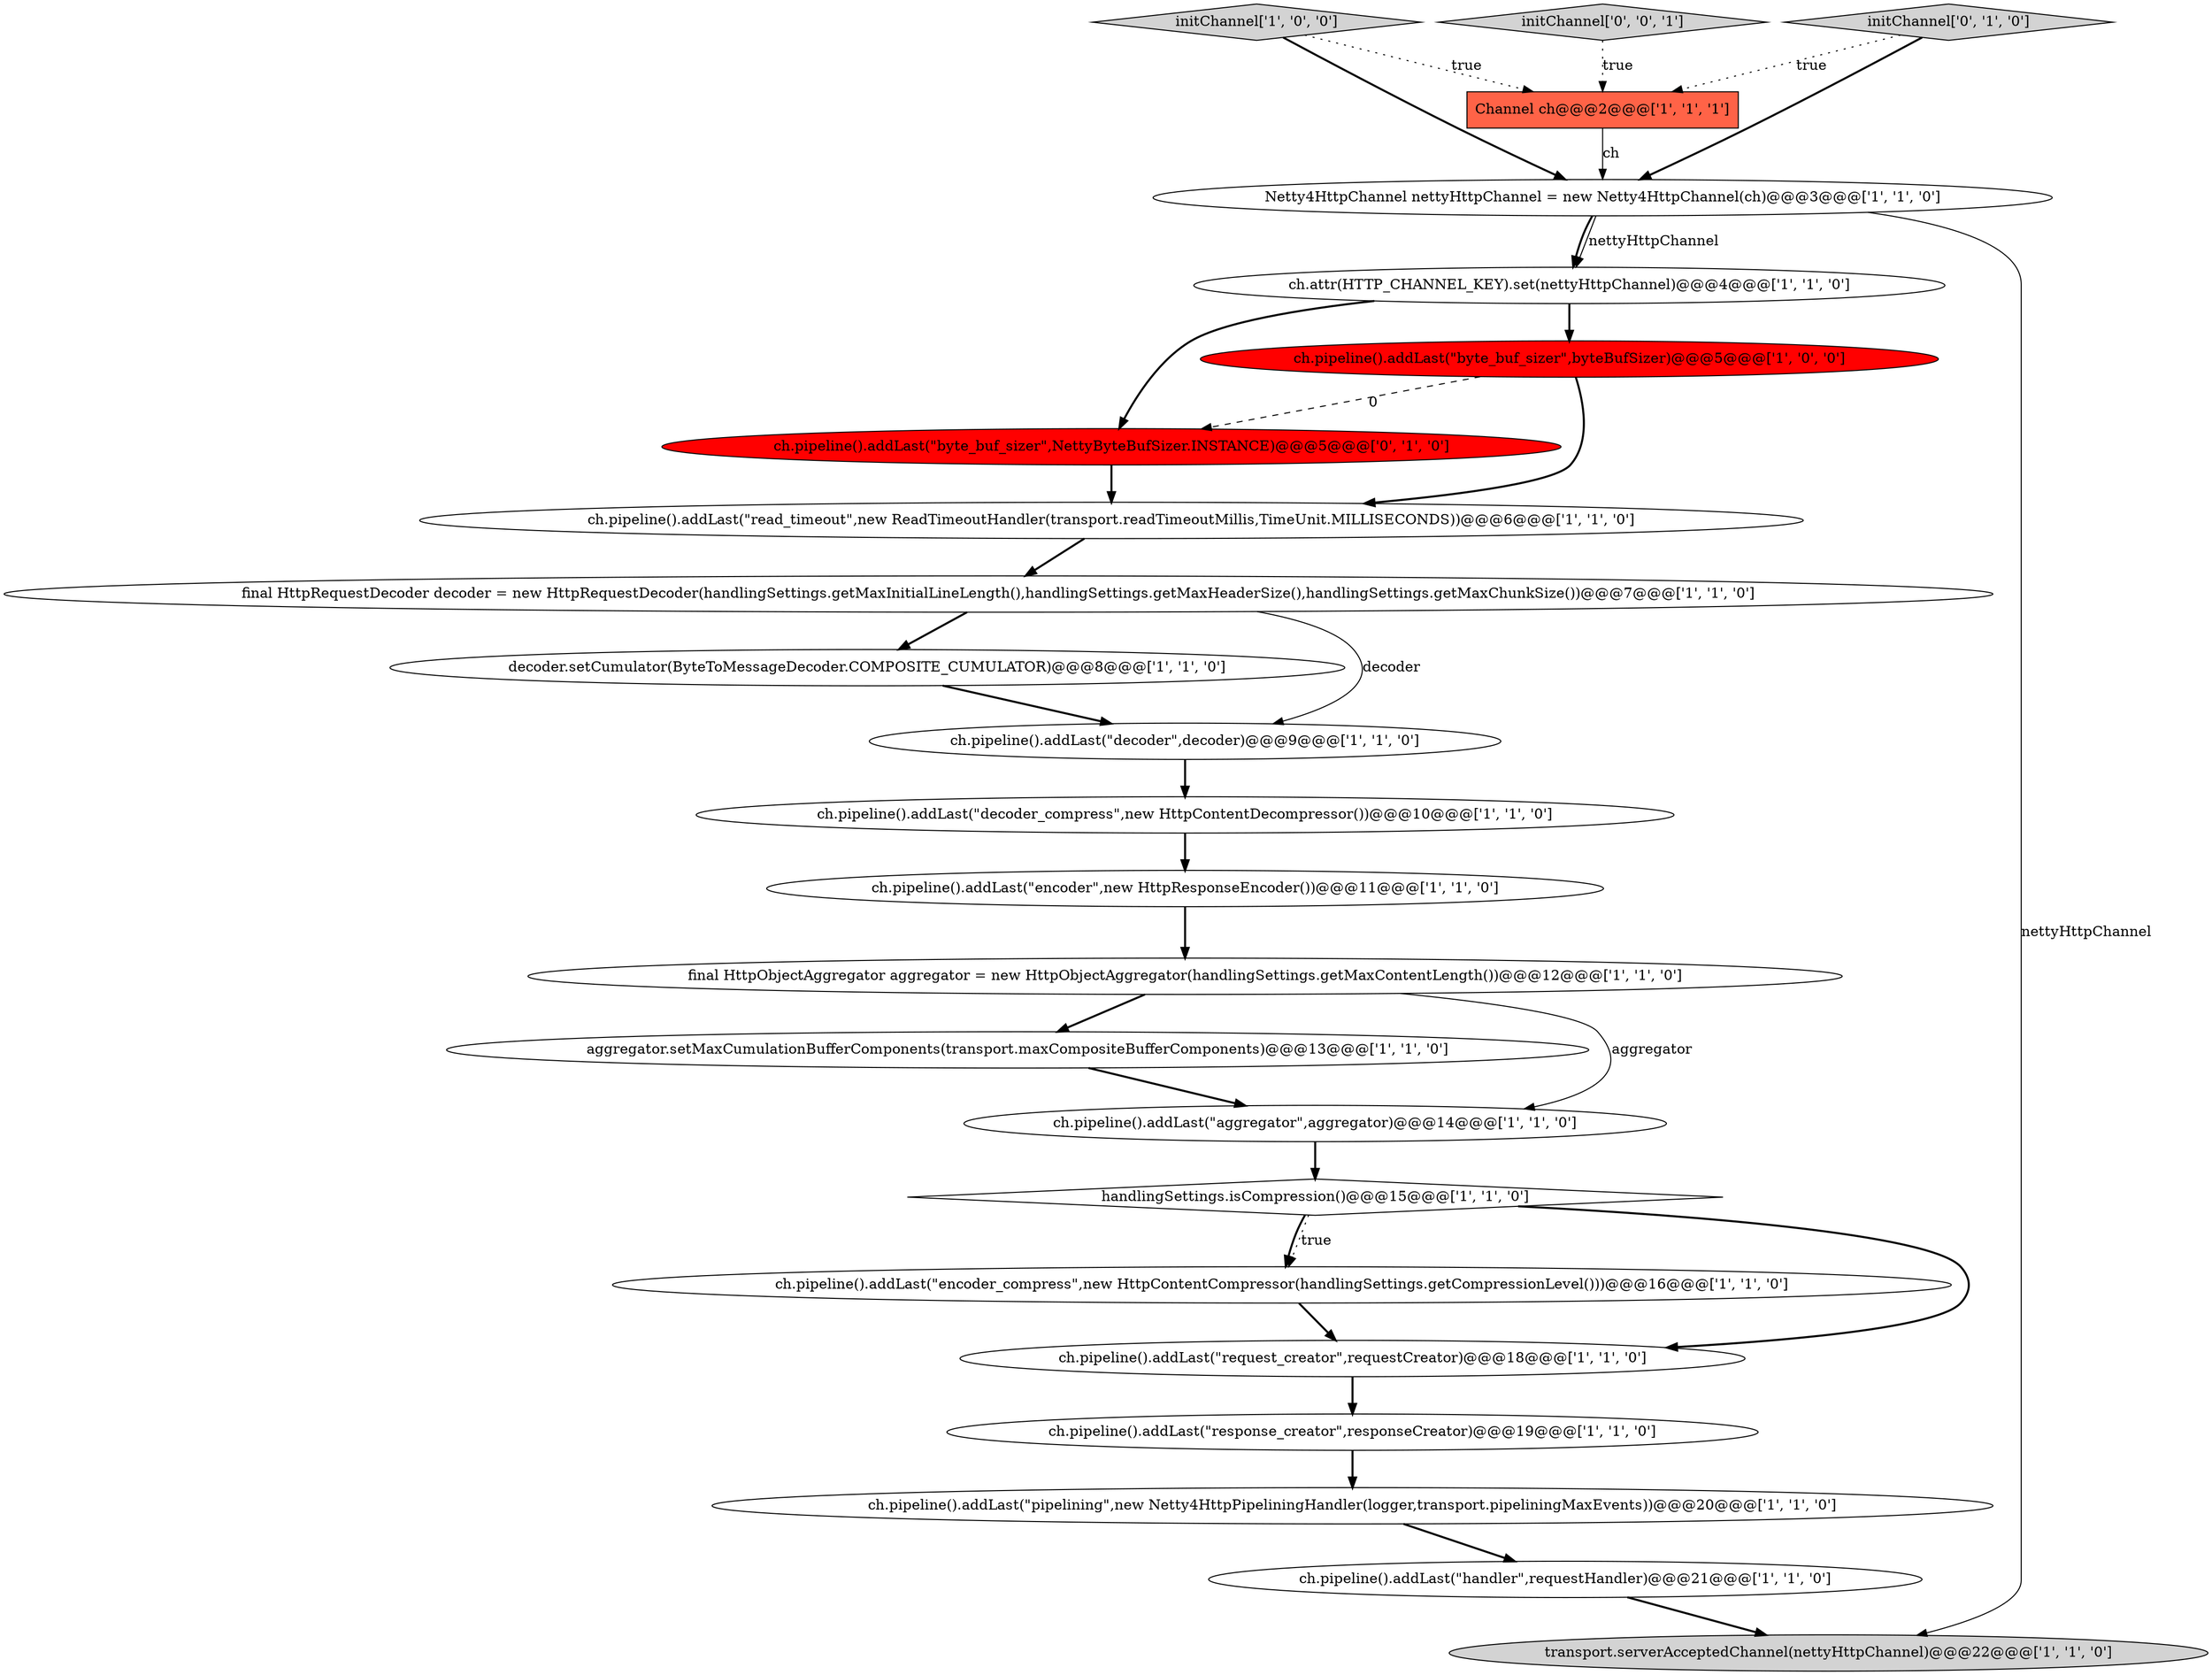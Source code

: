 digraph {
3 [style = filled, label = "ch.pipeline().addLast(\"encoder_compress\",new HttpContentCompressor(handlingSettings.getCompressionLevel()))@@@16@@@['1', '1', '0']", fillcolor = white, shape = ellipse image = "AAA0AAABBB1BBB"];
21 [style = filled, label = "ch.pipeline().addLast(\"byte_buf_sizer\",NettyByteBufSizer.INSTANCE)@@@5@@@['0', '1', '0']", fillcolor = red, shape = ellipse image = "AAA1AAABBB2BBB"];
23 [style = filled, label = "initChannel['0', '0', '1']", fillcolor = lightgray, shape = diamond image = "AAA0AAABBB3BBB"];
12 [style = filled, label = "ch.pipeline().addLast(\"read_timeout\",new ReadTimeoutHandler(transport.readTimeoutMillis,TimeUnit.MILLISECONDS))@@@6@@@['1', '1', '0']", fillcolor = white, shape = ellipse image = "AAA0AAABBB1BBB"];
2 [style = filled, label = "ch.pipeline().addLast(\"byte_buf_sizer\",byteBufSizer)@@@5@@@['1', '0', '0']", fillcolor = red, shape = ellipse image = "AAA1AAABBB1BBB"];
11 [style = filled, label = "ch.pipeline().addLast(\"decoder_compress\",new HttpContentDecompressor())@@@10@@@['1', '1', '0']", fillcolor = white, shape = ellipse image = "AAA0AAABBB1BBB"];
8 [style = filled, label = "initChannel['1', '0', '0']", fillcolor = lightgray, shape = diamond image = "AAA0AAABBB1BBB"];
6 [style = filled, label = "Netty4HttpChannel nettyHttpChannel = new Netty4HttpChannel(ch)@@@3@@@['1', '1', '0']", fillcolor = white, shape = ellipse image = "AAA0AAABBB1BBB"];
18 [style = filled, label = "ch.attr(HTTP_CHANNEL_KEY).set(nettyHttpChannel)@@@4@@@['1', '1', '0']", fillcolor = white, shape = ellipse image = "AAA0AAABBB1BBB"];
20 [style = filled, label = "ch.pipeline().addLast(\"pipelining\",new Netty4HttpPipeliningHandler(logger,transport.pipeliningMaxEvents))@@@20@@@['1', '1', '0']", fillcolor = white, shape = ellipse image = "AAA0AAABBB1BBB"];
9 [style = filled, label = "decoder.setCumulator(ByteToMessageDecoder.COMPOSITE_CUMULATOR)@@@8@@@['1', '1', '0']", fillcolor = white, shape = ellipse image = "AAA0AAABBB1BBB"];
1 [style = filled, label = "handlingSettings.isCompression()@@@15@@@['1', '1', '0']", fillcolor = white, shape = diamond image = "AAA0AAABBB1BBB"];
19 [style = filled, label = "final HttpRequestDecoder decoder = new HttpRequestDecoder(handlingSettings.getMaxInitialLineLength(),handlingSettings.getMaxHeaderSize(),handlingSettings.getMaxChunkSize())@@@7@@@['1', '1', '0']", fillcolor = white, shape = ellipse image = "AAA0AAABBB1BBB"];
22 [style = filled, label = "initChannel['0', '1', '0']", fillcolor = lightgray, shape = diamond image = "AAA0AAABBB2BBB"];
10 [style = filled, label = "aggregator.setMaxCumulationBufferComponents(transport.maxCompositeBufferComponents)@@@13@@@['1', '1', '0']", fillcolor = white, shape = ellipse image = "AAA0AAABBB1BBB"];
16 [style = filled, label = "transport.serverAcceptedChannel(nettyHttpChannel)@@@22@@@['1', '1', '0']", fillcolor = lightgray, shape = ellipse image = "AAA0AAABBB1BBB"];
4 [style = filled, label = "final HttpObjectAggregator aggregator = new HttpObjectAggregator(handlingSettings.getMaxContentLength())@@@12@@@['1', '1', '0']", fillcolor = white, shape = ellipse image = "AAA0AAABBB1BBB"];
13 [style = filled, label = "ch.pipeline().addLast(\"decoder\",decoder)@@@9@@@['1', '1', '0']", fillcolor = white, shape = ellipse image = "AAA0AAABBB1BBB"];
5 [style = filled, label = "ch.pipeline().addLast(\"handler\",requestHandler)@@@21@@@['1', '1', '0']", fillcolor = white, shape = ellipse image = "AAA0AAABBB1BBB"];
17 [style = filled, label = "ch.pipeline().addLast(\"encoder\",new HttpResponseEncoder())@@@11@@@['1', '1', '0']", fillcolor = white, shape = ellipse image = "AAA0AAABBB1BBB"];
15 [style = filled, label = "ch.pipeline().addLast(\"response_creator\",responseCreator)@@@19@@@['1', '1', '0']", fillcolor = white, shape = ellipse image = "AAA0AAABBB1BBB"];
14 [style = filled, label = "ch.pipeline().addLast(\"aggregator\",aggregator)@@@14@@@['1', '1', '0']", fillcolor = white, shape = ellipse image = "AAA0AAABBB1BBB"];
0 [style = filled, label = "Channel ch@@@2@@@['1', '1', '1']", fillcolor = tomato, shape = box image = "AAA0AAABBB1BBB"];
7 [style = filled, label = "ch.pipeline().addLast(\"request_creator\",requestCreator)@@@18@@@['1', '1', '0']", fillcolor = white, shape = ellipse image = "AAA0AAABBB1BBB"];
4->10 [style = bold, label=""];
10->14 [style = bold, label=""];
6->18 [style = bold, label=""];
22->0 [style = dotted, label="true"];
6->18 [style = solid, label="nettyHttpChannel"];
1->3 [style = bold, label=""];
4->14 [style = solid, label="aggregator"];
8->6 [style = bold, label=""];
19->13 [style = solid, label="decoder"];
18->2 [style = bold, label=""];
13->11 [style = bold, label=""];
1->7 [style = bold, label=""];
2->12 [style = bold, label=""];
14->1 [style = bold, label=""];
20->5 [style = bold, label=""];
21->12 [style = bold, label=""];
1->3 [style = dotted, label="true"];
5->16 [style = bold, label=""];
19->9 [style = bold, label=""];
3->7 [style = bold, label=""];
2->21 [style = dashed, label="0"];
15->20 [style = bold, label=""];
6->16 [style = solid, label="nettyHttpChannel"];
11->17 [style = bold, label=""];
7->15 [style = bold, label=""];
0->6 [style = solid, label="ch"];
8->0 [style = dotted, label="true"];
18->21 [style = bold, label=""];
12->19 [style = bold, label=""];
23->0 [style = dotted, label="true"];
17->4 [style = bold, label=""];
22->6 [style = bold, label=""];
9->13 [style = bold, label=""];
}
